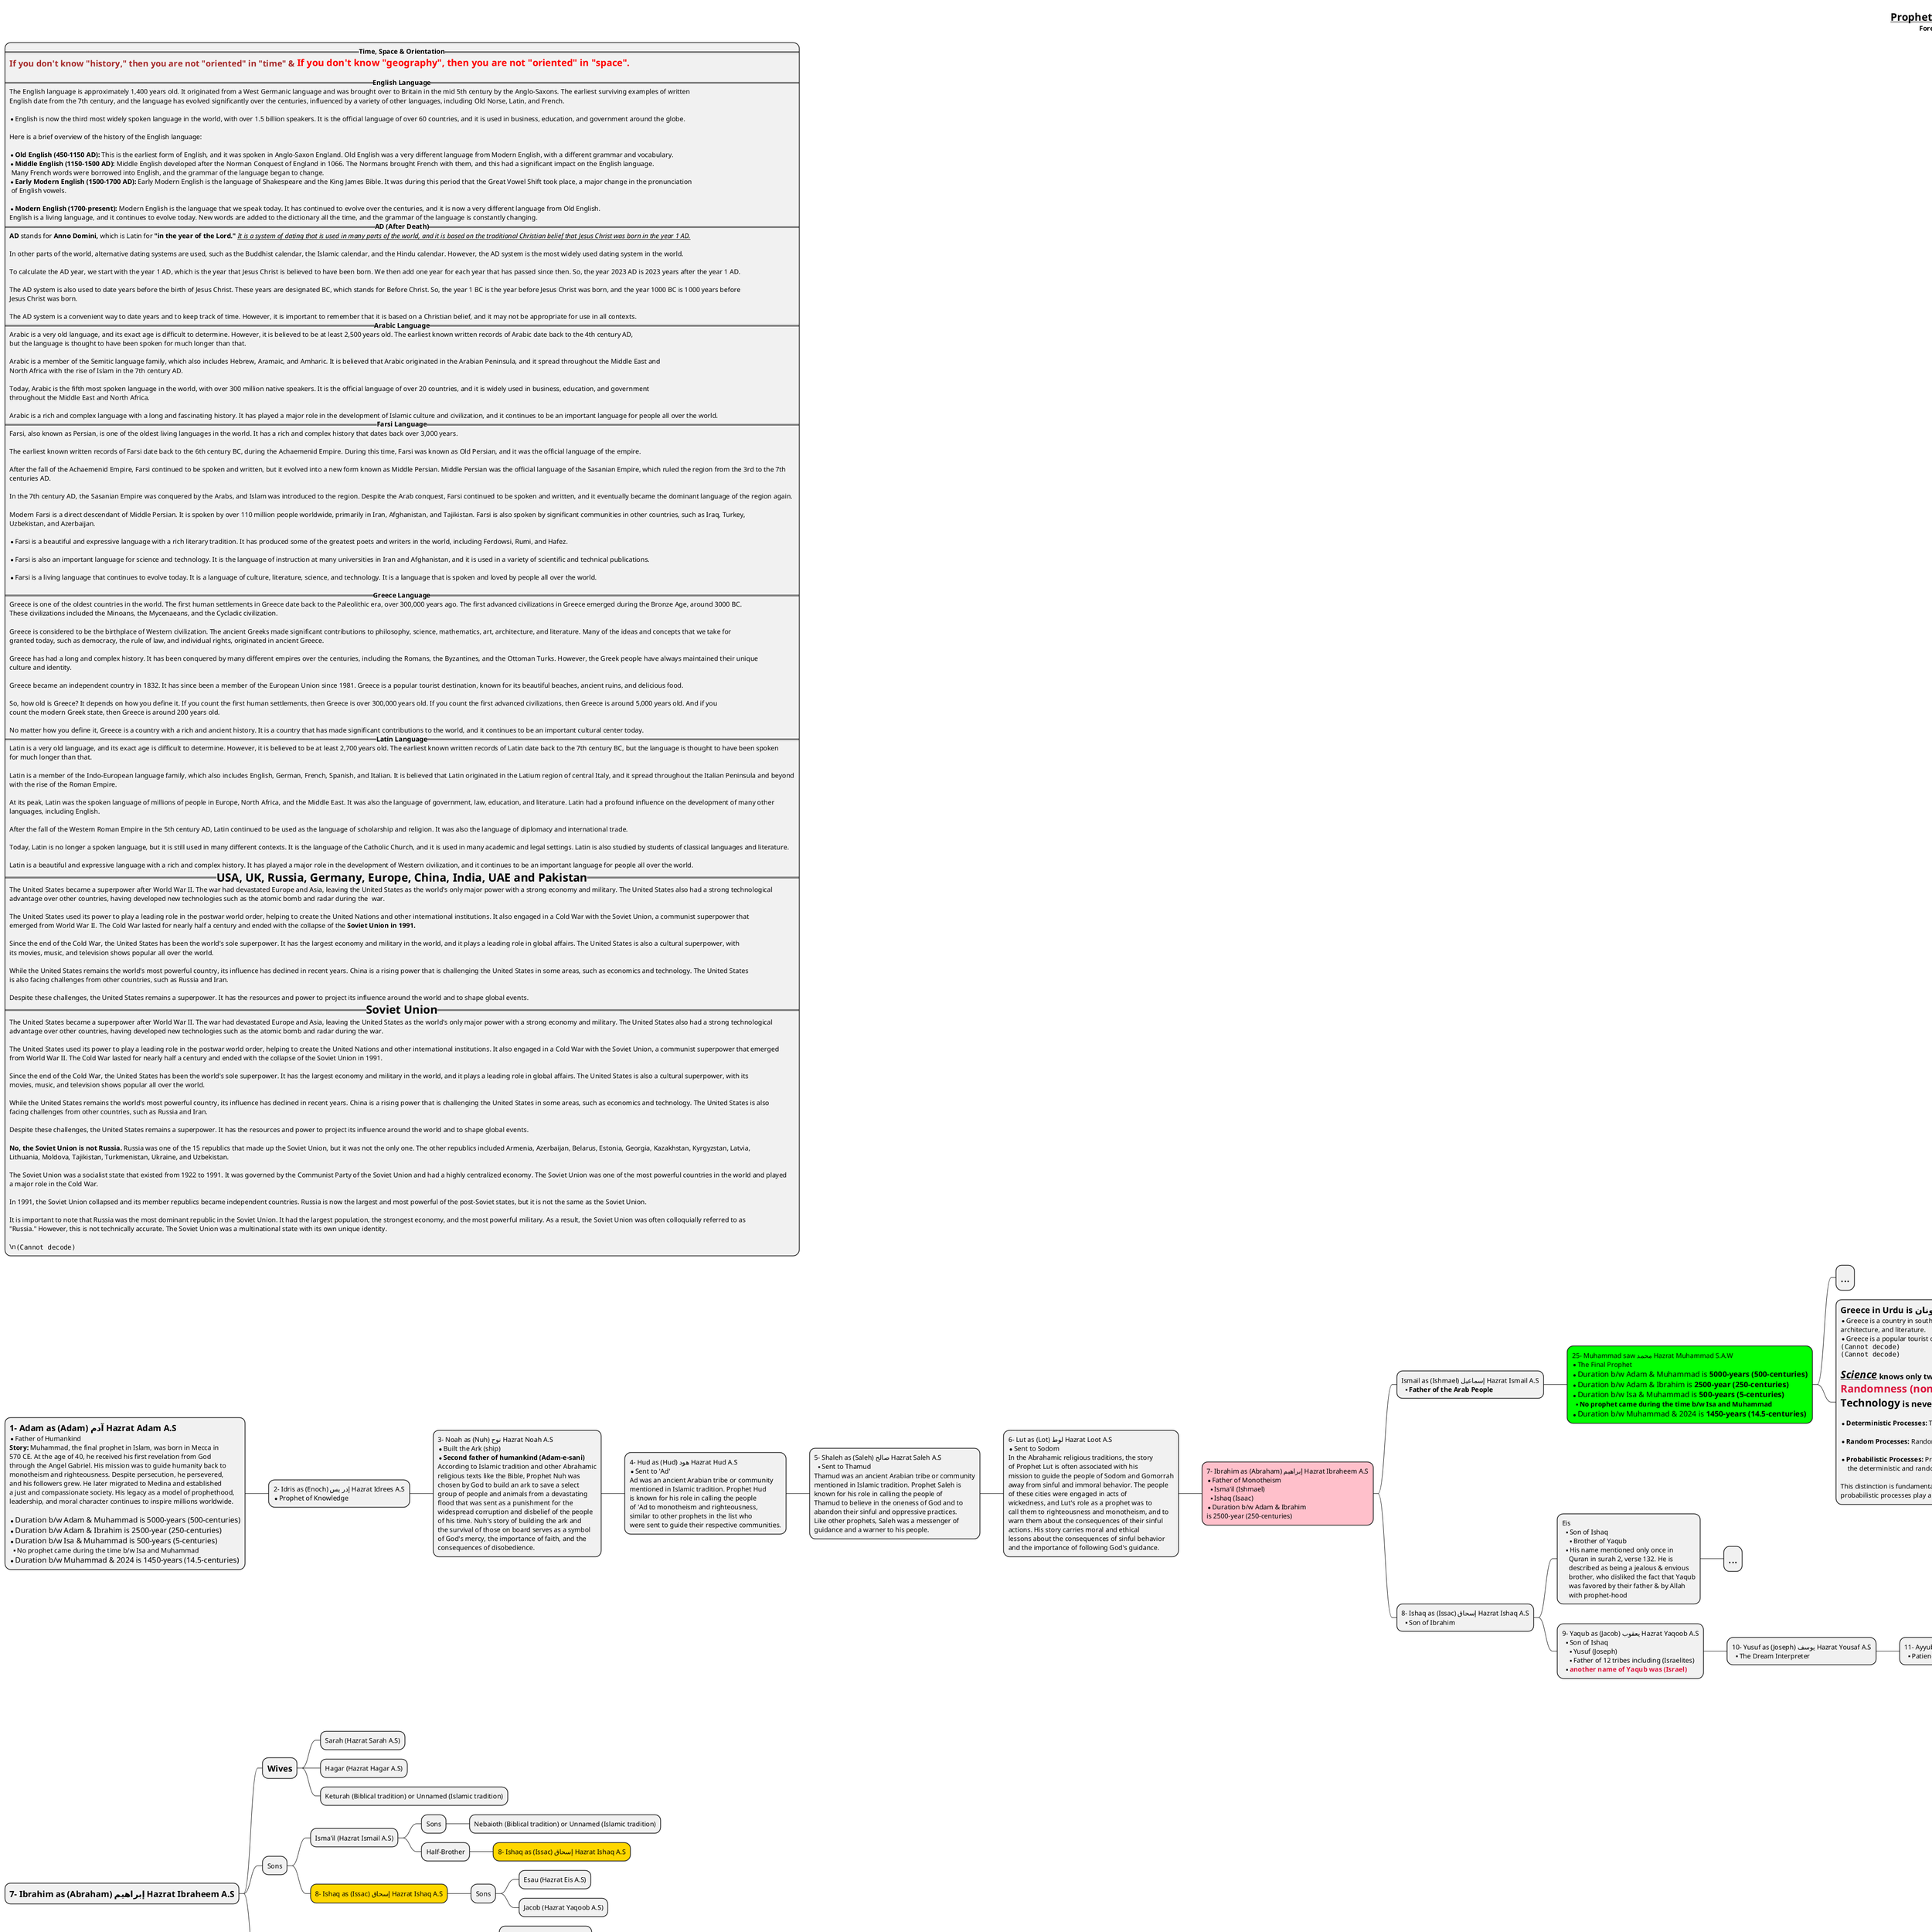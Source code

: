 @startmindmap
title = __Prophet Muhammad Family Tree__\nForefathers of Hazrat Muhammad

*:==**Time, Space & Orientation**==
== <color:brown>If you don't know "history," then you are not "oriented" in "time" & <color:red>If you don't know "geography", then you are not "oriented" in "space".

==**English Language**==
The English language is approximately 1,400 years old. It originated from a West Germanic language and was brought over to Britain in the mid 5th century by the Anglo-Saxons. The earliest surviving examples of written
English date from the 7th century, and the language has evolved significantly over the centuries, influenced by a variety of other languages, including Old Norse, Latin, and French.

* English is now the third most widely spoken language in the world, with over 1.5 billion speakers. It is the official language of over 60 countries, and it is used in business, education, and government around the globe.

Here is a brief overview of the history of the English language:

* **Old English (450-1150 AD):** This is the earliest form of English, and it was spoken in Anglo-Saxon England. Old English was a very different language from Modern English, with a different grammar and vocabulary.
* **Middle English (1150-1500 AD):** Middle English developed after the Norman Conquest of England in 1066. The Normans brought French with them, and this had a significant impact on the English language.
 Many French words were borrowed into English, and the grammar of the language began to change.
* **Early Modern English (1500-1700 AD):** Early Modern English is the language of Shakespeare and the King James Bible. It was during this period that the Great Vowel Shift took place, a major change in the pronunciation
 of English vowels.

* **Modern English (1700-present):** Modern English is the language that we speak today. It has continued to evolve over the centuries, and it is now a very different language from Old English.
English is a living language, and it continues to evolve today. New words are added to the dictionary all the time, and the grammar of the language is constantly changing.
==**AD (After Death)**==
**AD** stands for **Anno Domini,** which is Latin for **"in the year of the Lord."** //__It is a system of dating that is used in many parts of the world, and it is based on the traditional Christian belief that Jesus Christ was born in the year 1 AD.__//

In other parts of the world, alternative dating systems are used, such as the Buddhist calendar, the Islamic calendar, and the Hindu calendar. However, the AD system is the most widely used dating system in the world.

To calculate the AD year, we start with the year 1 AD, which is the year that Jesus Christ is believed to have been born. We then add one year for each year that has passed since then. So, the year 2023 AD is 2023 years after the year 1 AD.

The AD system is also used to date years before the birth of Jesus Christ. These years are designated BC, which stands for Before Christ. So, the year 1 BC is the year before Jesus Christ was born, and the year 1000 BC is 1000 years before
Jesus Christ was born.

The AD system is a convenient way to date years and to keep track of time. However, it is important to remember that it is based on a Christian belief, and it may not be appropriate for use in all contexts.
==**Arabic Language**==
Arabic is a very old language, and its exact age is difficult to determine. However, it is believed to be at least 2,500 years old. The earliest known written records of Arabic date back to the 4th century AD,
but the language is thought to have been spoken for much longer than that.

Arabic is a member of the Semitic language family, which also includes Hebrew, Aramaic, and Amharic. It is believed that Arabic originated in the Arabian Peninsula, and it spread throughout the Middle East and
North Africa with the rise of Islam in the 7th century AD.

Today, Arabic is the fifth most spoken language in the world, with over 300 million native speakers. It is the official language of over 20 countries, and it is widely used in business, education, and government
throughout the Middle East and North Africa.

Arabic is a rich and complex language with a long and fascinating history. It has played a major role in the development of Islamic culture and civilization, and it continues to be an important language for people all over the world.
==**Farsi Language**==
Farsi, also known as Persian, is one of the oldest living languages in the world. It has a rich and complex history that dates back over 3,000 years.

The earliest known written records of Farsi date back to the 6th century BC, during the Achaemenid Empire. During this time, Farsi was known as Old Persian, and it was the official language of the empire.

After the fall of the Achaemenid Empire, Farsi continued to be spoken and written, but it evolved into a new form known as Middle Persian. Middle Persian was the official language of the Sasanian Empire, which ruled the region from the 3rd to the 7th
centuries AD.

In the 7th century AD, the Sasanian Empire was conquered by the Arabs, and Islam was introduced to the region. Despite the Arab conquest, Farsi continued to be spoken and written, and it eventually became the dominant language of the region again.

Modern Farsi is a direct descendant of Middle Persian. It is spoken by over 110 million people worldwide, primarily in Iran, Afghanistan, and Tajikistan. Farsi is also spoken by significant communities in other countries, such as Iraq, Turkey,
Uzbekistan, and Azerbaijan.

* Farsi is a beautiful and expressive language with a rich literary tradition. It has produced some of the greatest poets and writers in the world, including Ferdowsi, Rumi, and Hafez.

* Farsi is also an important language for science and technology. It is the language of instruction at many universities in Iran and Afghanistan, and it is used in a variety of scientific and technical publications.

* Farsi is a living language that continues to evolve today. It is a language of culture, literature, science, and technology. It is a language that is spoken and loved by people all over the world.

==**Greece Language**==
Greece is one of the oldest countries in the world. The first human settlements in Greece date back to the Paleolithic era, over 300,000 years ago. The first advanced civilizations in Greece emerged during the Bronze Age, around 3000 BC.
These civilizations included the Minoans, the Mycenaeans, and the Cycladic civilization.

Greece is considered to be the birthplace of Western civilization. The ancient Greeks made significant contributions to philosophy, science, mathematics, art, architecture, and literature. Many of the ideas and concepts that we take for
granted today, such as democracy, the rule of law, and individual rights, originated in ancient Greece.

Greece has had a long and complex history. It has been conquered by many different empires over the centuries, including the Romans, the Byzantines, and the Ottoman Turks. However, the Greek people have always maintained their unique
culture and identity.

Greece became an independent country in 1832. It has since been a member of the European Union since 1981. Greece is a popular tourist destination, known for its beautiful beaches, ancient ruins, and delicious food.

So, how old is Greece? It depends on how you define it. If you count the first human settlements, then Greece is over 300,000 years old. If you count the first advanced civilizations, then Greece is around 5,000 years old. And if you
count the modern Greek state, then Greece is around 200 years old.

No matter how you define it, Greece is a country with a rich and ancient history. It is a country that has made significant contributions to the world, and it continues to be an important cultural center today.
==**Latin Language**==
Latin is a very old language, and its exact age is difficult to determine. However, it is believed to be at least 2,700 years old. The earliest known written records of Latin date back to the 7th century BC, but the language is thought to have been spoken
for much longer than that.

Latin is a member of the Indo-European language family, which also includes English, German, French, Spanish, and Italian. It is believed that Latin originated in the Latium region of central Italy, and it spread throughout the Italian Peninsula and beyond
with the rise of the Roman Empire.

At its peak, Latin was the spoken language of millions of people in Europe, North Africa, and the Middle East. It was also the language of government, law, education, and literature. Latin had a profound influence on the development of many other
languages, including English.

After the fall of the Western Roman Empire in the 5th century AD, Latin continued to be used as the language of scholarship and religion. It was also the language of diplomacy and international trade.

Today, Latin is no longer a spoken language, but it is still used in many different contexts. It is the language of the Catholic Church, and it is used in many academic and legal settings. Latin is also studied by students of classical languages and literature.

Latin is a beautiful and expressive language with a rich and complex history. It has played a major role in the development of Western civilization, and it continues to be an important language for people all over the world.
==**<size:24>USA, UK, Russia, Germany, Europe, China, India, UAE and Pakistan**==
The United States became a superpower after World War II. The war had devastated Europe and Asia, leaving the United States as the world's only major power with a strong economy and military. The United States also had a strong technological
advantage over other countries, having developed new technologies such as the atomic bomb and radar during the  war.

The United States used its power to play a leading role in the postwar world order, helping to create the United Nations and other international institutions. It also engaged in a Cold War with the Soviet Union, a communist superpower that
emerged from World War II. The Cold War lasted for nearly half a century and ended with the collapse of the **Soviet Union in 1991.**

Since the end of the Cold War, the United States has been the world's sole superpower. It has the largest economy and military in the world, and it plays a leading role in global affairs. The United States is also a cultural superpower, with
its movies, music, and television shows popular all over the world.

While the United States remains the world's most powerful country, its influence has declined in recent years. China is a rising power that is challenging the United States in some areas, such as economics and technology. The United States
is also facing challenges from other countries, such as Russia and Iran.

Despite these challenges, the United States remains a superpower. It has the resources and power to project its influence around the world and to shape global events.
==<size:24>**Soviet Union**==
The United States became a superpower after World War II. The war had devastated Europe and Asia, leaving the United States as the world's only major power with a strong economy and military. The United States also had a strong technological
advantage over other countries, having developed new technologies such as the atomic bomb and radar during the war.

The United States used its power to play a leading role in the postwar world order, helping to create the United Nations and other international institutions. It also engaged in a Cold War with the Soviet Union, a communist superpower that emerged
from World War II. The Cold War lasted for nearly half a century and ended with the collapse of the Soviet Union in 1991.

Since the end of the Cold War, the United States has been the world's sole superpower. It has the largest economy and military in the world, and it plays a leading role in global affairs. The United States is also a cultural superpower, with its
movies, music, and television shows popular all over the world.

While the United States remains the world's most powerful country, its influence has declined in recent years. China is a rising power that is challenging the United States in some areas, such as economics and technology. The United States is also
facing challenges from other countries, such as Russia and Iran.

Despite these challenges, the United States remains a superpower. It has the resources and power to project its influence around the world and to shape global events.

**No, the Soviet Union is not Russia.** Russia was one of the 15 republics that made up the Soviet Union, but it was not the only one. The other republics included Armenia, Azerbaijan, Belarus, Estonia, Georgia, Kazakhstan, Kyrgyzstan, Latvia,
Lithuania, Moldova, Tajikistan, Turkmenistan, Ukraine, and Uzbekistan.

The Soviet Union was a socialist state that existed from 1922 to 1991. It was governed by the Communist Party of the Soviet Union and had a highly centralized economy. The Soviet Union was one of the most powerful countries in the world and played
a major role in the Cold War.

In 1991, the Soviet Union collapsed and its member republics became independent countries. Russia is now the largest and most powerful of the post-Soviet states, but it is not the same as the Soviet Union.

It is important to note that Russia was the most dominant republic in the Soviet Union. It had the largest population, the strongest economy, and the most powerful military. As a result, the Soviet Union was often colloquially referred to as
"Russia." However, this is not technically accurate. The Soviet Union was a multinational state with its own unique identity.

\n<img:images/prophet-Muhammad-family-tree.png>;

*:=1- Adam as (Adam) آدم Hazrat Adam A.S
* Father of Humankind
**Story:** Muhammad, the final prophet in Islam, was born in Mecca in
570 CE. At the age of 40, he received his first revelation from God
through the Angel Gabriel. His mission was to guide humanity back to
monotheism and righteousness. Despite persecution, he persevered,
and his followers grew. He later migrated to Medina and established
a just and compassionate society. His legacy as a model of prophethood,
leadership, and moral character continues to inspire millions worldwide.

* <size:16>Duration b/w Adam & Muhammad is 5000-years (500-centuries)
* <size:16>Duration b/w Adam & Ibrahim is 2500-year (250-centuries)
* <size:16>Duration b/w Isa & Muhammad is 500-years (5-centuries)
** No prophet came during the time b/w Isa and Muhammad
* <size:16>Duration b/w Muhammad & 2024 is 1450-years (14.5-centuries);

** 2- Idris as (Enoch) إدر يس Hazrat Idrees A.S\n* Prophet of Knowledge

***:3- Noah as (Nuh) نوح Hazrat Noah A.S
* Built the Ark (ship)
* **Second father of humankind (Adam-e-sani)**
According to Islamic tradition and other Abrahamic
religious texts like the Bible, Prophet Nuh was
chosen by God to build an ark to save a select
group of people and animals from a devastating
flood that was sent as a punishment for the
widespread corruption and disbelief of the people
of his time. Nuh's story of building the ark and
the survival of those on board serves as a symbol
of God's mercy, the importance of faith, and the
consequences of disobedience.;

****:4- Hud as (Hud) هود Hazrat Hud A.S
* Sent to 'Ad'
Ad was an ancient Arabian tribe or community
mentioned in Islamic tradition. Prophet Hud
is known for his role in calling the people
of 'Ad to monotheism and righteousness,
similar to other prophets in the list who
were sent to guide their respective communities.;

*****:5- Shaleh as (Saleh) صالح Hazrat Saleh A.S
** Sent to Thamud
Thamud was an ancient Arabian tribe or community
mentioned in Islamic tradition. Prophet Saleh is
known for his role in calling the people of
Thamud to believe in the oneness of God and to
abandon their sinful and oppressive practices.
Like other prophets, Saleh was a messenger of
guidance and a warner to his people.;

******:6- Lut as (Lot) لوط Hazrat Loot A.S
* Sent to Sodom
In the Abrahamic religious traditions, the story
of Prophet Lut is often associated with his
mission to guide the people of Sodom and Gomorrah
away from sinful and immoral behavior. The people
of these cities were engaged in acts of
wickedness, and Lut's role as a prophet was to
call them to righteousness and monotheism, and to
warn them about the consequences of their sinful
actions. His story carries moral and ethical
lessons about the consequences of sinful behavior
and the importance of following God's guidance.;

*******[#pink]:7- Ibrahim as (Abraham) إبراهيم Hazrat Ibraheem A.S
* Father of Monotheism
** Isma'il (Ishmael)
** Ishaq (Isaac)
* Duration b/w Adam & Ibrahim
is 2500-year (250-centuries);

********:Ismail as (Ishmael) إسماعيل Hazrat Ismail A.S
** **Father of the Arab People**;


*********[#lime]:25- Muhammad saw محمد Hazrat Muhammad S.A.W
* The Final Prophet
* <size:16>Duration b/w Adam & Muhammad is **5000-years (500-centuries)**
* <size:16>Duration b/w Adam & Ibrahim is **2500-year (250-centuries)**
* <size:16>Duration b/w Isa & Muhammad is **500-years (5-centuries)**
** **No prophet came during the time b/w Isa and Muhammad**
* <size:16>Duration b/w Muhammad & 2024 is **1450-years (14.5-centuries)**;
********** <size:24>...

**********:=Greece in Urdu is یونان (Yunani).
* Greece is a country in southeastern Europe. It is known for its beautiful beaches, ancient ruins, and delicious food. Greece is also the birthplace of Western civilization, and it has made significant contributions to **philosophy, science, mathematics, art,**
architecture, and literature.
* Greece is a popular tourist destination, and it is a great place to learn about history and culture.
<img:images/img_6.png>
<img:images/img_9.png>

== //__**Science**__// knows only two kinds of processes in nature <color:lime>deterministic</color> and <color:crimson>random (non-deterministic) processes</color> and __combination of these two results in <color:brown>**probabilistic processes**__.
= <color:crimson>Randomness (non-determinism) and probability</color> are not freedom. They mean I can't predict your actions with 100% accuracy because there's randomness.
= **Technology** is never <color:red>deterministic.</color> You can't build paradise or hell with these technologies. Because they don't have just one type of usage.

* **Deterministic Processes:** These are processes in which the outcomes are entirely determined by initial conditions and governing laws or equations. There is no inherent randomness or uncertainty in deterministic processes.

* **Random Processes:** Random processes are those in which outcomes involve an element of randomness or unpredictability. The behavior of such processes cannot be precisely predicted; instead, it follows probability distributions.

* **Probabilistic Processes:** Probabilistic processes, as you mentioned, result from a combination of deterministic and random elements. In these processes, outcomes are described using probabilities, which reflect both
    the deterministic and random aspects of the system.

This distinction is fundamental in various scientific fields, helping researchers understand and model the behavior of natural phenomena. Deterministic processes are common in classical physics, while random or
probabilistic processes play a significant role in quantum mechanics, statistical physics, and various other branches of science.;



********:8- Ishaq as (Issac) إسحاق Hazrat Ishaq A.S
** Son of Ibrahim;

*********:Eis
** Son of Ishaq
*** Brother of Yaqub
** His name mentioned only once in
    Quran in surah 2, verse 132. He is
    described as being a jealous & envious
    brother, who disliked the fact that Yaqub
    was favored by their father & by Allah
    with prophet-hood;
********** <size:24>...

*********:9- Yaqub as (Jacob) يعقوب Hazrat Yaqoob A.S
** Son of Ishaq
*** Yusuf (Joseph)
*** Father of 12 tribes including (Israelites)
** <color:crimson>**another name of Yaqub was (Israel)**;

**********:10- Yusuf as (Joseph) يوسف Hazrat Yousaf A.S
** The Dream Interpreter;

***********:11- Ayyub as (Job) أيوب Hazrat Ayub A.S
** Patience in Suffering;

************:12- Shu’aib as (Jethro) شعيب Hazrat Shoaib A.S
** Sent to Midian;

*************:13- Dzulkifli as (Ezekiel) ذو الكفل Hazrat Zulkifal A.S
** Identity is unclear;

**************[#yellow]:14- Musa as (Moses) موسى Hazrat Musa A.S
** Led the Exodus;

***************[#yellow]:16- Dawud as (David) داود Hazrat Daood A.S
** The Psalmist;

****************:17- Sulaiman as (Soloman) سليمان Hazrat Suleman A.S
** Wise and Powerful;

*****************:18- Ayyub (Job)
** Patience in Suffering;

****************** 1- Ilyas as (Elijah) إلياس Hazrat Illyas A.S

****************** 2- Alyas’a as (Elisha) اليسع

******************:19- Yunus as (Jonah) يونس Hazrat Younas A.S
** Swallowed by a Whale;

*******************[#gold]:19-  Zakaria as (Zachariah) زكريا Hazrat Zakria A.S
** Father of Yahya (John the Baptist);

********************[#gold]:20- Yahya as (John the Baptist) يحيى Hazrat Yahya A.S Yahya
** **Announced the Coming of Isa**;

*********************[#yellow]:**24- Isa as (Jesus) عيسى Hazrat Essa AS**
** Born of the Virgin Mary
*** Maryam (Mary);

********************** =In Year 1922\n<img:images/img.png>
*********************** =In year 2024\n<img:images/img_1.png>;
*********************** =In year 2024\n<img:images/img_5.png>;

**************[#gold]:15- Harun as (Aaron)هارون Hazrat Haroon A.S
** Brother of **Musa**;




* =7- Ibrahim as (Abraham) إبراهيم Hazrat Ibraheem A.S
** =Wives
*** Sarah (Hazrat Sarah A.S)
*** Hagar (Hazrat Hagar A.S)
*** Keturah (Biblical tradition) or Unnamed (Islamic tradition)
** Sons
*** Isma'il (Hazrat Ismail A.S)
**** Sons
***** Nebaioth (Biblical tradition) or Unnamed (Islamic tradition)
**** Half-Brother
*****[#gold] 8- Ishaq as (Issac) إسحاق Hazrat Ishaq A.S
***[#gold] 8- Ishaq as (Issac) إسحاق Hazrat Ishaq A.S
**** Sons
***** Esau (Hazrat Eis A.S)
***** Jacob (Hazrat Yaqoob A.S)
** Grandsons
***[#gold] 9- Yaqub as (Jacob) يعقوب Hazrat Yaqoob A.S
**** Reuben (Hazrat Ruben A.S)
****[#gold] 17- Sulaiman as (Soloman) سليمان Hazrat Suleman A.S
**** Levi (Hazrat Levi A.S)
**** Judah (Hazrat Judah A.S)
**** ... (Other sons of Jacob)
*** Esau's Sons
**** ... (Sons of Esau)
*** Isma'il's Sons
**** ... (Sons of Isma'il)






* 8- Ishaq as (Issac) إسحاق Hazrat Ishaq A.S
** =Wife-1
***[#yellow] =Rebekah (Biblical tradition) or Unnamed (Islamic tradition)
*** ===Sons
**** Esau (Hazrat Eis A.S) or Unnamed (Islamic tradition)
****[#gold] 9- Yaqub as (Jacob) يعقوب Hazrat Yaqoob A.S
*** Daughter
**** Unnamed Daughter
** =Wife-2
** Father
***[#gold] 7- Ibrahim as (Abraham) إبراهيم Hazrat Ibraheem A.S
** Half-Brothers
*** Isma'il (Hazrat Ismail A.S)
**** Jews said he is half-brother because he was from a maid-servant.
**** Muslims said he is brother because Hazrat Ishaq married the her.
** Grandson
***[#gold] 10- Yusuf as (Joseph) يوسف Hazrat Yousaf A.S
**** Sons
***** Ephraim (Hazrat Ephraim A.S)
***** Manasseh (Hazrat Manasseh A.S)


*:=9- Yaqub as (Jacob) يعقوب Hazrat Yaqoob A.S
The brother of Hazrat Yaqub is Hazrat Eis.

Hazrat Yaqub, also known as Israel, is a prophet in Islam, Christianity, and Judaism.
He is the son of Hazrat Ishaq and Hazrat Rebekah, and the grandson of Hazrat Ibrahim
and Hazrat Sarah. He is also the father of twelve tribes, including the Israelites.

Hazrat Eis is mentioned in the Quran only once, in Surah 2 verse 132. He is described
as being a jealous and envious brother, who disliked the fact that Yaqub was favored
by their father and by Allah (SWT) with prophethood.

Some scholars believe that Hazrat Eis is the same person as Esau in the Bible.
However, others believe that they are two different people.

Regardless of whether or not they are the same person, Hazrat Eis and Hazrat Yaqub
represent the two sides of human nature: the good and the bad. Hazrat Yaqub
represents the good, while Hazrat Eis represents the bad. Their story is a
reminder that we all have the potential for both good and evil, and that it
is up to us to choose which side we will follow.;
** Leah (Wife)
*** Reuben **(Son)**
*** Simeon **(Son)**
*** Levi **(Son)**
*** Judah **(Son)**
*** Issachar **(Son)**
*** Zebulun **(Son)**
*** Dinah (Daughter)
**[#gold] ==Rachel (Wife)
***[#gold] 10- Yusuf as (Joseph) يوسف Hazrat Yousaf A.S **(Son)**
*** Benjamin **(Son)**
** Bilhah (Maidservant)
*** Dan **(Son)**
*** Naphtali **(Son)**
** Zilpah (Maidservant)
*** Gad **(Son)**
*** Asher **(Son)**


* =16- Dawud as (David) داود Hazrat Daood A.S
** Sons
***[#gold] 17- Sulaiman as (Soloman) سليمان Hazrat Suleman A.S
** Wives
*** Unnamed Wife 1
*** Unnamed Wife 2
** Other Family Members
*** =Jesse (Father)
*** Brothers
**** Eliab
**** Abinadab
**** Shammah
**** Nethanel
**** Raddai
**** Ozem
**[#gold] Uriah (Father of Bathsheba)
*** ==Bathsheba (Wife of Dawud)
****[#gold] 17- Sulaiman as (Soloman) سليمان Hazrat Suleman A.S (Son, from Bathsheba)
*** Other Children
** Unnamed Daughter


* <img:images/img_2.png>
** <img:images/img_3.png>
*** <img:images/img_5.png>



*:=Adam
* Father of HumanKind
**Story:** Adam, the first human and prophet in Abrahamic traditions,
was created by God and placed in the Garden of Eden. He and his
wife, Hawwa (Eve), were given free will but forbidden to eat from
one specific tree. They succumbed to temptation and were expelled
from Paradise but repented and received God's forgiveness.
Adam's story illustrates the concepts of free will, sin,
repentance, and divine mercy.

* <size:16>Duration b/w Adam & Muhammad is **5000-years (500-centuries)**
* <size:16>Duration b/w Adam & Ibrahim is **2500-year (250-centuries)**
* <size:16>Duration b/w Isa & Muhammad is **500-years (5-centuries)**
** **No prophet came during the time b/w Isa and Muhammad**
* <size:16>Duration b/w Muhammad & 2024 is **1450-years (14.5-centuries)**;

**:=The differences between Nabi and Rasul;
1. A **Rasul** was a messenger of Allah who was given a **new Shariat (codes of law) from Him.** And a Nabi was also the messenger of Allah, but he was not given
any new Shariat and followed the shariat of earlier Rasul. “Every messenger is a Prophet [Nabi], but not every Prophet is a Rasul . All Rasuls were Nabi
but all Nabis were not Rasuls.

2. A **Prophet** is always a Nabi by birth, but a Prophet become Rasul when he officially receives the post and declares it. For example, our Prophet Muhammad
 Sallallahu Alaihi wasallam was Nabi by birth, but became Rasul when he officially got and delivered the message of Risalat at the age of 40.

3. The Rasul receives the message from Allah in many different manners such as, vision during sleep, direct communication with angels when he is awake.
i.e, he can see and speak to the angels during communication of Divine message. But the Nabi differs from the Rasul in that he does not see the angels
when awake but sees during sleep.

4. **The Rasul is higher in rank than a Nabi.**

The Prophet Muhammad was the final and greatest of them. below are the names of 25 Prophets mentioned in the Qur’an in Arabic and English.;


**:==Hazrat Ibrahim (Abraham)
* Had 2 sons
* Both were born when
  he was 80- years old
* Father of Monotheism

**Story:** Ibrahim, or Abraham in Abrahamic traditions, is a
revered prophet known for his unwavering faith in God. He
was chosen by God to spread monotheism and lead his people
away from idol worship. Ibrahim's journey includes surviving
a fiery ordeal and the willingness to sacrifice his son,
Isma'il (Ishmael), as an act of obedience to God's command.
His story serves as a testament to faith, submission, and
God's covenant with his righteous followers.;

***[#pink]:==Hazrat Ishaq or Isaac //**__(Israeli)__**//
* **Israeli:** are both christan & jews;
****[#yellow]:==Hazrat Musa (Moses)
* Prophet & Rasool
* Followers are called **(Israeli)**
* **Book-1:** Tourat
* **Story:** Musa, known as Moses in Abrahamic traditions,
    was a prophet sent by God to free the Israelites from
    Pharaoh's tyranny in ancient Egypt. His journey began when
    he was placed in a basket and found by Pharaoh's wife.
    Musa grew up in the palace, but upon discovering his true
    heritage, he led his people through numerous trials,
    including the parting of the Red Sea. His story is one
    of faith, courage, and divine intervention, culminating
    in the delivery of the Ten Commandments on Mount Sinai.
* Led to the exodus
** In Urdu, the word "exodus" can be translated as "ہجرت" or "Hijrat"
    in Roman Urdu script. It refers to a journey by a large group of
    people to escape from a hostile environment or any significant
    migration, often associated with the departure of the Israelites from
    Egypt under the leadership of Moses, an event known as "the Exodus"
    in history

**Plato and Aristotle,** two ancient **Greek philosophers,** existed after
the time of Musa (Moses) as described in religious texts. Musa is a
figure from the Abrahamic tradition and is believed to have lived around
the **13th century BCE**. In contrast, **Plato (c. 428/427–348/347 BCE)** &
**Aristotle (384–322 BCE)** were prominent figures in ancient Greek
philosophy, and their lives and contributions occurred several centuries
after the time of Musa.;

*****[#yellow]:==Hazrat Dawud (David)
* Prophet & Rasool
* Followers are called **(Israeli)**
* **Book-2:** Zaboor
**Story:**David, a prophet and king in Abrahamic tradition, was chosen
by God for his righteousness and musical talent. He became a symbol of
faith and courage when he defeated the giant Goliath with a single
stone. David's rule brought peace and justice, and he is known for
composing the Psalms. Despite his flaws, his repentance and humility
led to God's continued favor. His story teaches that faith, courage,
and repentance can overcome adversity and gain God's grace.

* **The Psalmist:** is a composer or writer, particularly
    associated with the creation of biblical psalms, and the
    Book of Psalms contains many of these religious
    compositions. King David (Dauod) is one of the prominent
    figures associated with the authorship of some of
    these psalms.;

******[#yellow]:==Hazrat Isa
* Prophet & Rasool
* Followers are called **(Israeli)**
* **Book-3:** Injeel or Bible
* Born of the virgin Mary
** Maryam (Mary)
* **Hanged by Jews**

* **AC:** After Christanity (Time after Isa birth)
* **BC:** Before Christanity (Time before Isa birth)

**Story:** Isa, known as Jesus in Christianity, is a revered prophet in
    Islam. His story begins with the miraculous birth to the Virgin Mary.
    He performed numerous miracles, including healing the sick and raising
    the dead. Despite opposition from some religious leaders, his message
    of love, compassion, and monotheism prevailed. Isa's life is a
    testament to God's power and His message of love and salvation.

**Plato and Aristotle** also existed before the time traditionally
associated with Isa (Jesus in Christianity). Isa is believed to have
been born around the **1st century CE**, while Plato and Aristotle lived
much earlier in **ancient Greece.** **Plato was born around 428/427 BCE**,
and **Aristotle was his student, born in 384 BCE.** Their philosophical
contributions predate the time of Isa by several centuries.;


***[#gold] ==Ismail as (Ishmael) إسماعيل Hazrat Ismail A.S
****[#lime]:==Muhammad saw محمد Hazrat Muhammad S.A.W
* Prophet & Rasool
* Followers are called **(Muhammadi)**
* **Book-4:** Quran Majeed
* The Final Prophet
* <size:16>Duration b/w Adam & Muhammad is **5000-years (500-centuries)**
* <size:16>Duration b/w Adam & Ibrahim is **2500-year (250-centuries)**
* <size:16>Duration b/w Isa & Muhammad is **500-years (5-centuries)**
** **No prophet came during the time b/w Isa and Muhammad**
* <size:16>Duration b/w Muhammad & 2024 is **1450-years (14.5-centuries)**;




* Forefathers of Hazrat Muhammad
** Banu Hashim Clan
*** Hashim
**** Abd al-Muttalib **(Grandfather)**
***** Abdulah **(Father)**
****** Prophet Muhammad (Peace Be Upon Him)

** Quraysh Tribe
*** Abd Manaf
**** **Hashim (as mentioned above)**
*** Abd Shams
*** Abd al-Dar
*** Abd Manaf (as mentioned above)

** Important Figures
*** Abdul-Muttalib **(Grandfather)**
*** Abdullah **(Father)**
*** Amina **(Mother)**
*** Abdul-Muttalib **(Paternal Grandfather)**
*** Abdul-Muttalib **(Maternal Grandfather)**


@endmindmap



